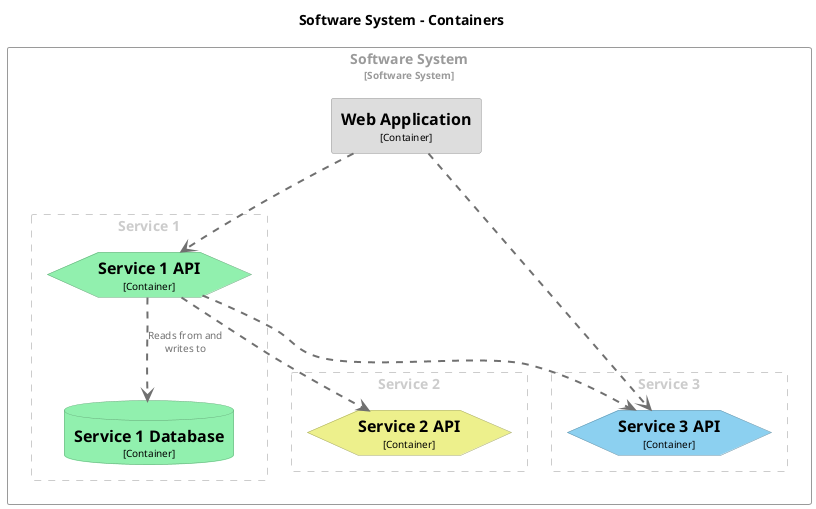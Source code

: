 @startuml
set separator none
title Software System - Containers

top to bottom direction

skinparam {
  arrowFontSize 10
  defaultTextAlignment center
  wrapWidth 200
  maxMessageSize 100
}

hide stereotype

skinparam hexagon<<SoftwareSystem.Service1API>> {
  BackgroundColor #91f0ae
  FontColor #000000
  BorderColor #65a879
  shadowing false
}
skinparam database<<SoftwareSystem.Service1Database>> {
  BackgroundColor #91f0ae
  FontColor #000000
  BorderColor #65a879
  shadowing false
}
skinparam hexagon<<SoftwareSystem.Service2API>> {
  BackgroundColor #edf08c
  FontColor #000000
  BorderColor #a5a862
  shadowing false
}
skinparam hexagon<<SoftwareSystem.Service3API>> {
  BackgroundColor #8cd0f0
  FontColor #000000
  BorderColor #6291a8
  shadowing false
}
skinparam rectangle<<SoftwareSystem.WebApplication>> {
  BackgroundColor #dddddd
  FontColor #000000
  BorderColor #9a9a9a
  shadowing false
}
skinparam rectangle<<SoftwareSystem>> {
  BorderColor #9a9a9a
  FontColor #9a9a9a
  shadowing false
}

rectangle "Software System\n<size:10>[Software System]</size>" <<SoftwareSystem>> {
  rectangle "Service 1" <<group1>> as group1 {
    skinparam RectangleBorderColor<<group1>> #cccccc
    skinparam RectangleFontColor<<group1>> #cccccc
    skinparam RectangleBorderStyle<<group1>> dashed

    hexagon "==Service 1 API\n<size:10>[Container]</size>" <<SoftwareSystem.Service1API>> as SoftwareSystem.Service1API
    database "==Service 1 Database\n<size:10>[Container]</size>" <<SoftwareSystem.Service1Database>> as SoftwareSystem.Service1Database
  }

  rectangle "Service 2" <<group2>> as group2 {
    skinparam RectangleBorderColor<<group2>> #cccccc
    skinparam RectangleFontColor<<group2>> #cccccc
    skinparam RectangleBorderStyle<<group2>> dashed

    hexagon "==Service 2 API\n<size:10>[Container]</size>" <<SoftwareSystem.Service2API>> as SoftwareSystem.Service2API
  }

  rectangle "Service 3" <<group3>> as group3 {
    skinparam RectangleBorderColor<<group3>> #cccccc
    skinparam RectangleFontColor<<group3>> #cccccc
    skinparam RectangleBorderStyle<<group3>> dashed

    hexagon "==Service 3 API\n<size:10>[Container]</size>" <<SoftwareSystem.Service3API>> as SoftwareSystem.Service3API
  }

  rectangle "==Web Application\n<size:10>[Container]</size>" <<SoftwareSystem.WebApplication>> as SoftwareSystem.WebApplication
}

SoftwareSystem.WebApplication .[#707070,thickness=2].> SoftwareSystem.Service1API : "<color:#707070>"
SoftwareSystem.Service1API .[#707070,thickness=2].> SoftwareSystem.Service2API : "<color:#707070>"
SoftwareSystem.Service1API .[#707070,thickness=2].> SoftwareSystem.Service3API : "<color:#707070>"
SoftwareSystem.WebApplication .[#707070,thickness=2].> SoftwareSystem.Service3API : "<color:#707070>"
SoftwareSystem.Service1API .[#707070,thickness=2].> SoftwareSystem.Service1Database : "<color:#707070>Reads from and writes to"
@enduml